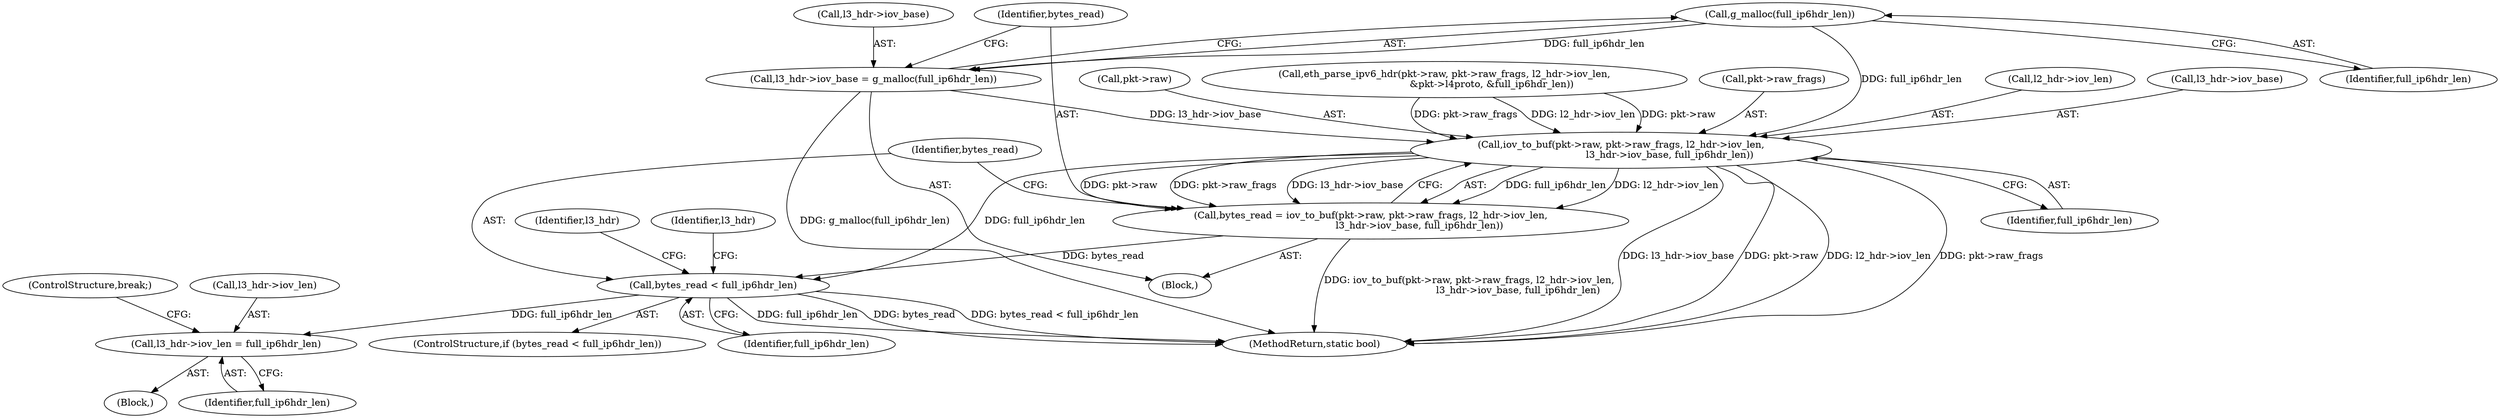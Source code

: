 digraph "0_qemu_93060258ae748573ca7197204125a2670047896d@API" {
"1000323" [label="(Call,g_malloc(full_ip6hdr_len))"];
"1000319" [label="(Call,l3_hdr->iov_base = g_malloc(full_ip6hdr_len))"];
"1000327" [label="(Call,iov_to_buf(pkt->raw, pkt->raw_frags, l2_hdr->iov_len,\n                                l3_hdr->iov_base, full_ip6hdr_len))"];
"1000325" [label="(Call,bytes_read = iov_to_buf(pkt->raw, pkt->raw_frags, l2_hdr->iov_len,\n                                l3_hdr->iov_base, full_ip6hdr_len))"];
"1000342" [label="(Call,bytes_read < full_ip6hdr_len)"];
"1000355" [label="(Call,l3_hdr->iov_len = full_ip6hdr_len)"];
"1000354" [label="(Block,)"];
"1000324" [label="(Identifier,full_ip6hdr_len)"];
"1000340" [label="(Identifier,full_ip6hdr_len)"];
"1000103" [label="(Block,)"];
"1000295" [label="(Call,eth_parse_ipv6_hdr(pkt->raw, pkt->raw_frags, l2_hdr->iov_len,\n                               &pkt->l4proto, &full_ip6hdr_len))"];
"1000357" [label="(Identifier,l3_hdr)"];
"1000331" [label="(Call,pkt->raw_frags)"];
"1000326" [label="(Identifier,bytes_read)"];
"1000320" [label="(Call,l3_hdr->iov_base)"];
"1000328" [label="(Call,pkt->raw)"];
"1000360" [label="(ControlStructure,break;)"];
"1000334" [label="(Call,l2_hdr->iov_len)"];
"1000348" [label="(Identifier,l3_hdr)"];
"1000323" [label="(Call,g_malloc(full_ip6hdr_len))"];
"1000341" [label="(ControlStructure,if (bytes_read < full_ip6hdr_len))"];
"1000344" [label="(Identifier,full_ip6hdr_len)"];
"1000359" [label="(Identifier,full_ip6hdr_len)"];
"1000327" [label="(Call,iov_to_buf(pkt->raw, pkt->raw_frags, l2_hdr->iov_len,\n                                l3_hdr->iov_base, full_ip6hdr_len))"];
"1000343" [label="(Identifier,bytes_read)"];
"1000337" [label="(Call,l3_hdr->iov_base)"];
"1000325" [label="(Call,bytes_read = iov_to_buf(pkt->raw, pkt->raw_frags, l2_hdr->iov_len,\n                                l3_hdr->iov_base, full_ip6hdr_len))"];
"1000355" [label="(Call,l3_hdr->iov_len = full_ip6hdr_len)"];
"1000356" [label="(Call,l3_hdr->iov_len)"];
"1000319" [label="(Call,l3_hdr->iov_base = g_malloc(full_ip6hdr_len))"];
"1000342" [label="(Call,bytes_read < full_ip6hdr_len)"];
"1000368" [label="(MethodReturn,static bool)"];
"1000323" -> "1000319"  [label="AST: "];
"1000323" -> "1000324"  [label="CFG: "];
"1000324" -> "1000323"  [label="AST: "];
"1000319" -> "1000323"  [label="CFG: "];
"1000323" -> "1000319"  [label="DDG: full_ip6hdr_len"];
"1000323" -> "1000327"  [label="DDG: full_ip6hdr_len"];
"1000319" -> "1000103"  [label="AST: "];
"1000320" -> "1000319"  [label="AST: "];
"1000326" -> "1000319"  [label="CFG: "];
"1000319" -> "1000368"  [label="DDG: g_malloc(full_ip6hdr_len)"];
"1000319" -> "1000327"  [label="DDG: l3_hdr->iov_base"];
"1000327" -> "1000325"  [label="AST: "];
"1000327" -> "1000340"  [label="CFG: "];
"1000328" -> "1000327"  [label="AST: "];
"1000331" -> "1000327"  [label="AST: "];
"1000334" -> "1000327"  [label="AST: "];
"1000337" -> "1000327"  [label="AST: "];
"1000340" -> "1000327"  [label="AST: "];
"1000325" -> "1000327"  [label="CFG: "];
"1000327" -> "1000368"  [label="DDG: pkt->raw"];
"1000327" -> "1000368"  [label="DDG: l2_hdr->iov_len"];
"1000327" -> "1000368"  [label="DDG: pkt->raw_frags"];
"1000327" -> "1000368"  [label="DDG: l3_hdr->iov_base"];
"1000327" -> "1000325"  [label="DDG: full_ip6hdr_len"];
"1000327" -> "1000325"  [label="DDG: l2_hdr->iov_len"];
"1000327" -> "1000325"  [label="DDG: pkt->raw"];
"1000327" -> "1000325"  [label="DDG: pkt->raw_frags"];
"1000327" -> "1000325"  [label="DDG: l3_hdr->iov_base"];
"1000295" -> "1000327"  [label="DDG: pkt->raw"];
"1000295" -> "1000327"  [label="DDG: pkt->raw_frags"];
"1000295" -> "1000327"  [label="DDG: l2_hdr->iov_len"];
"1000327" -> "1000342"  [label="DDG: full_ip6hdr_len"];
"1000325" -> "1000103"  [label="AST: "];
"1000326" -> "1000325"  [label="AST: "];
"1000343" -> "1000325"  [label="CFG: "];
"1000325" -> "1000368"  [label="DDG: iov_to_buf(pkt->raw, pkt->raw_frags, l2_hdr->iov_len,\n                                l3_hdr->iov_base, full_ip6hdr_len)"];
"1000325" -> "1000342"  [label="DDG: bytes_read"];
"1000342" -> "1000341"  [label="AST: "];
"1000342" -> "1000344"  [label="CFG: "];
"1000343" -> "1000342"  [label="AST: "];
"1000344" -> "1000342"  [label="AST: "];
"1000348" -> "1000342"  [label="CFG: "];
"1000357" -> "1000342"  [label="CFG: "];
"1000342" -> "1000368"  [label="DDG: full_ip6hdr_len"];
"1000342" -> "1000368"  [label="DDG: bytes_read"];
"1000342" -> "1000368"  [label="DDG: bytes_read < full_ip6hdr_len"];
"1000342" -> "1000355"  [label="DDG: full_ip6hdr_len"];
"1000355" -> "1000354"  [label="AST: "];
"1000355" -> "1000359"  [label="CFG: "];
"1000356" -> "1000355"  [label="AST: "];
"1000359" -> "1000355"  [label="AST: "];
"1000360" -> "1000355"  [label="CFG: "];
}
